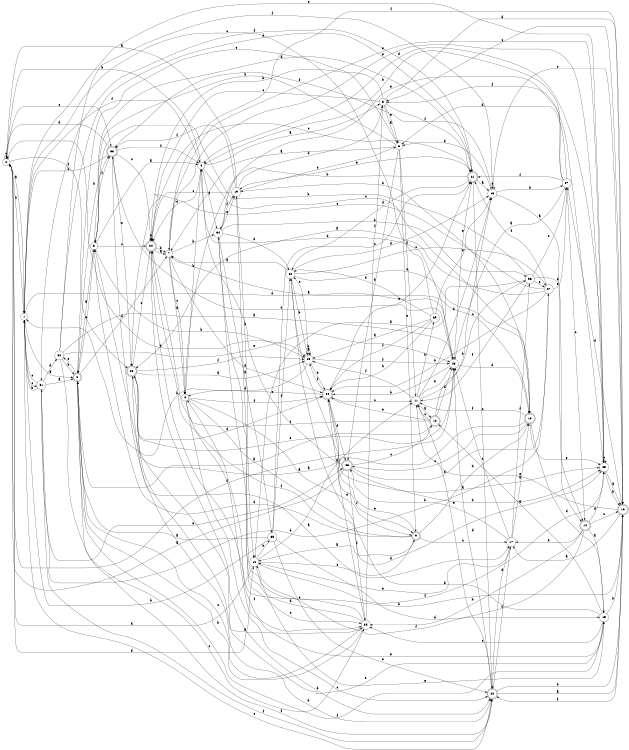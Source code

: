 digraph n32_6 {
__start0 [label="" shape="none"];

rankdir=LR;
size="8,5";

s0 [style="filled", color="black", fillcolor="white" shape="circle", label="0"];
s1 [style="filled", color="black", fillcolor="white" shape="circle", label="1"];
s2 [style="rounded,filled", color="black", fillcolor="white" shape="doublecircle", label="2"];
s3 [style="filled", color="black", fillcolor="white" shape="circle", label="3"];
s4 [style="filled", color="black", fillcolor="white" shape="circle", label="4"];
s5 [style="filled", color="black", fillcolor="white" shape="circle", label="5"];
s6 [style="filled", color="black", fillcolor="white" shape="circle", label="6"];
s7 [style="filled", color="black", fillcolor="white" shape="circle", label="7"];
s8 [style="filled", color="black", fillcolor="white" shape="circle", label="8"];
s9 [style="rounded,filled", color="black", fillcolor="white" shape="doublecircle", label="9"];
s10 [style="filled", color="black", fillcolor="white" shape="circle", label="10"];
s11 [style="filled", color="black", fillcolor="white" shape="circle", label="11"];
s12 [style="rounded,filled", color="black", fillcolor="white" shape="doublecircle", label="12"];
s13 [style="filled", color="black", fillcolor="white" shape="circle", label="13"];
s14 [style="rounded,filled", color="black", fillcolor="white" shape="doublecircle", label="14"];
s15 [style="filled", color="black", fillcolor="white" shape="circle", label="15"];
s16 [style="rounded,filled", color="black", fillcolor="white" shape="doublecircle", label="16"];
s17 [style="filled", color="black", fillcolor="white" shape="circle", label="17"];
s18 [style="rounded,filled", color="black", fillcolor="white" shape="doublecircle", label="18"];
s19 [style="filled", color="black", fillcolor="white" shape="circle", label="19"];
s20 [style="rounded,filled", color="black", fillcolor="white" shape="doublecircle", label="20"];
s21 [style="rounded,filled", color="black", fillcolor="white" shape="doublecircle", label="21"];
s22 [style="rounded,filled", color="black", fillcolor="white" shape="doublecircle", label="22"];
s23 [style="filled", color="black", fillcolor="white" shape="circle", label="23"];
s24 [style="rounded,filled", color="black", fillcolor="white" shape="doublecircle", label="24"];
s25 [style="filled", color="black", fillcolor="white" shape="circle", label="25"];
s26 [style="rounded,filled", color="black", fillcolor="white" shape="doublecircle", label="26"];
s27 [style="filled", color="black", fillcolor="white" shape="circle", label="27"];
s28 [style="rounded,filled", color="black", fillcolor="white" shape="doublecircle", label="28"];
s29 [style="filled", color="black", fillcolor="white" shape="circle", label="29"];
s30 [style="filled", color="black", fillcolor="white" shape="circle", label="30"];
s31 [style="filled", color="black", fillcolor="white" shape="circle", label="31"];
s32 [style="filled", color="black", fillcolor="white" shape="circle", label="32"];
s33 [style="filled", color="black", fillcolor="white" shape="circle", label="33"];
s34 [style="filled", color="black", fillcolor="white" shape="circle", label="34"];
s35 [style="filled", color="black", fillcolor="white" shape="circle", label="35"];
s36 [style="filled", color="black", fillcolor="white" shape="circle", label="36"];
s37 [style="filled", color="black", fillcolor="white" shape="circle", label="37"];
s38 [style="rounded,filled", color="black", fillcolor="white" shape="doublecircle", label="38"];
s39 [style="filled", color="black", fillcolor="white" shape="circle", label="39"];
s0 -> s1 [label="a"];
s0 -> s29 [label="b"];
s0 -> s0 [label="c"];
s0 -> s10 [label="d"];
s0 -> s38 [label="e"];
s0 -> s28 [label="f"];
s1 -> s2 [label="a"];
s1 -> s0 [label="b"];
s1 -> s31 [label="c"];
s1 -> s18 [label="d"];
s1 -> s25 [label="e"];
s1 -> s4 [label="f"];
s2 -> s3 [label="a"];
s2 -> s38 [label="b"];
s2 -> s33 [label="c"];
s2 -> s7 [label="d"];
s2 -> s32 [label="e"];
s2 -> s22 [label="f"];
s3 -> s4 [label="a"];
s3 -> s29 [label="b"];
s3 -> s20 [label="c"];
s3 -> s21 [label="d"];
s3 -> s2 [label="e"];
s3 -> s38 [label="f"];
s4 -> s5 [label="a"];
s4 -> s0 [label="b"];
s4 -> s18 [label="c"];
s4 -> s23 [label="d"];
s4 -> s20 [label="e"];
s4 -> s34 [label="f"];
s5 -> s6 [label="a"];
s5 -> s20 [label="b"];
s5 -> s20 [label="c"];
s5 -> s16 [label="d"];
s5 -> s6 [label="e"];
s5 -> s21 [label="f"];
s6 -> s7 [label="a"];
s6 -> s3 [label="b"];
s6 -> s2 [label="c"];
s6 -> s26 [label="d"];
s6 -> s9 [label="e"];
s6 -> s11 [label="f"];
s7 -> s8 [label="a"];
s7 -> s34 [label="b"];
s7 -> s8 [label="c"];
s7 -> s24 [label="d"];
s7 -> s25 [label="e"];
s7 -> s16 [label="f"];
s8 -> s9 [label="a"];
s8 -> s4 [label="b"];
s8 -> s22 [label="c"];
s8 -> s25 [label="d"];
s8 -> s15 [label="e"];
s8 -> s24 [label="f"];
s9 -> s10 [label="a"];
s9 -> s18 [label="b"];
s9 -> s17 [label="c"];
s9 -> s3 [label="d"];
s9 -> s24 [label="e"];
s9 -> s20 [label="f"];
s10 -> s11 [label="a"];
s10 -> s35 [label="b"];
s10 -> s9 [label="c"];
s10 -> s0 [label="d"];
s10 -> s15 [label="e"];
s10 -> s25 [label="f"];
s11 -> s12 [label="a"];
s11 -> s39 [label="b"];
s11 -> s36 [label="c"];
s11 -> s13 [label="d"];
s11 -> s23 [label="e"];
s11 -> s29 [label="f"];
s12 -> s2 [label="a"];
s12 -> s13 [label="b"];
s12 -> s11 [label="c"];
s12 -> s23 [label="d"];
s12 -> s24 [label="e"];
s12 -> s20 [label="f"];
s13 -> s14 [label="a"];
s13 -> s37 [label="b"];
s13 -> s16 [label="c"];
s13 -> s6 [label="d"];
s13 -> s13 [label="e"];
s13 -> s38 [label="f"];
s14 -> s15 [label="a"];
s14 -> s33 [label="b"];
s14 -> s16 [label="c"];
s14 -> s25 [label="d"];
s14 -> s17 [label="e"];
s14 -> s10 [label="f"];
s15 -> s12 [label="a"];
s15 -> s16 [label="b"];
s15 -> s33 [label="c"];
s15 -> s30 [label="d"];
s15 -> s28 [label="e"];
s15 -> s2 [label="f"];
s16 -> s17 [label="a"];
s16 -> s8 [label="b"];
s16 -> s5 [label="c"];
s16 -> s37 [label="d"];
s16 -> s11 [label="e"];
s16 -> s22 [label="f"];
s17 -> s18 [label="a"];
s17 -> s26 [label="b"];
s17 -> s23 [label="c"];
s17 -> s22 [label="d"];
s17 -> s10 [label="e"];
s17 -> s36 [label="f"];
s18 -> s3 [label="a"];
s18 -> s19 [label="b"];
s18 -> s26 [label="c"];
s18 -> s15 [label="d"];
s18 -> s25 [label="e"];
s18 -> s11 [label="f"];
s19 -> s0 [label="a"];
s19 -> s10 [label="b"];
s19 -> s20 [label="c"];
s19 -> s5 [label="d"];
s19 -> s6 [label="e"];
s19 -> s38 [label="f"];
s20 -> s7 [label="a"];
s20 -> s7 [label="b"];
s20 -> s21 [label="c"];
s20 -> s22 [label="d"];
s20 -> s20 [label="e"];
s20 -> s33 [label="f"];
s21 -> s13 [label="a"];
s21 -> s8 [label="b"];
s21 -> s22 [label="c"];
s21 -> s30 [label="d"];
s21 -> s19 [label="e"];
s21 -> s31 [label="f"];
s22 -> s16 [label="a"];
s22 -> s16 [label="b"];
s22 -> s1 [label="c"];
s22 -> s23 [label="d"];
s22 -> s11 [label="e"];
s22 -> s17 [label="f"];
s23 -> s7 [label="a"];
s23 -> s24 [label="b"];
s23 -> s38 [label="c"];
s23 -> s18 [label="d"];
s23 -> s21 [label="e"];
s23 -> s0 [label="f"];
s24 -> s25 [label="a"];
s24 -> s1 [label="b"];
s24 -> s11 [label="c"];
s24 -> s26 [label="d"];
s24 -> s21 [label="e"];
s24 -> s29 [label="f"];
s25 -> s16 [label="a"];
s25 -> s16 [label="b"];
s25 -> s25 [label="c"];
s25 -> s4 [label="d"];
s25 -> s7 [label="e"];
s25 -> s5 [label="f"];
s26 -> s0 [label="a"];
s26 -> s25 [label="b"];
s26 -> s12 [label="c"];
s26 -> s27 [label="d"];
s26 -> s4 [label="e"];
s26 -> s33 [label="f"];
s27 -> s28 [label="a"];
s27 -> s24 [label="b"];
s27 -> s28 [label="c"];
s27 -> s31 [label="d"];
s27 -> s37 [label="e"];
s27 -> s21 [label="f"];
s28 -> s29 [label="a"];
s28 -> s22 [label="b"];
s28 -> s20 [label="c"];
s28 -> s24 [label="d"];
s28 -> s23 [label="e"];
s28 -> s29 [label="f"];
s29 -> s29 [label="a"];
s29 -> s29 [label="b"];
s29 -> s30 [label="c"];
s29 -> s8 [label="d"];
s29 -> s24 [label="e"];
s29 -> s23 [label="f"];
s30 -> s7 [label="a"];
s30 -> s29 [label="b"];
s30 -> s27 [label="c"];
s30 -> s13 [label="d"];
s30 -> s18 [label="e"];
s30 -> s9 [label="f"];
s31 -> s2 [label="a"];
s31 -> s1 [label="b"];
s31 -> s1 [label="c"];
s31 -> s32 [label="d"];
s31 -> s26 [label="e"];
s31 -> s22 [label="f"];
s32 -> s23 [label="a"];
s32 -> s2 [label="b"];
s32 -> s33 [label="c"];
s32 -> s21 [label="d"];
s32 -> s23 [label="e"];
s32 -> s13 [label="f"];
s33 -> s28 [label="a"];
s33 -> s2 [label="b"];
s33 -> s19 [label="c"];
s33 -> s34 [label="d"];
s33 -> s24 [label="e"];
s33 -> s5 [label="f"];
s34 -> s35 [label="a"];
s34 -> s36 [label="b"];
s34 -> s33 [label="c"];
s34 -> s30 [label="d"];
s34 -> s19 [label="e"];
s34 -> s19 [label="f"];
s35 -> s2 [label="a"];
s35 -> s1 [label="b"];
s35 -> s21 [label="c"];
s35 -> s15 [label="d"];
s35 -> s22 [label="e"];
s35 -> s30 [label="f"];
s36 -> s10 [label="a"];
s36 -> s3 [label="b"];
s36 -> s37 [label="c"];
s36 -> s14 [label="d"];
s36 -> s27 [label="e"];
s36 -> s11 [label="f"];
s37 -> s23 [label="a"];
s37 -> s4 [label="b"];
s37 -> s14 [label="c"];
s37 -> s6 [label="d"];
s37 -> s34 [label="e"];
s37 -> s21 [label="f"];
s38 -> s17 [label="a"];
s38 -> s1 [label="b"];
s38 -> s20 [label="c"];
s38 -> s0 [label="d"];
s38 -> s28 [label="e"];
s38 -> s4 [label="f"];
s39 -> s29 [label="a"];
s39 -> s24 [label="b"];
s39 -> s1 [label="c"];
s39 -> s30 [label="d"];
s39 -> s13 [label="e"];
s39 -> s24 [label="f"];

}